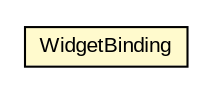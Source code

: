 #!/usr/local/bin/dot
#
# Class diagram 
# Generated by UMLGraph version R5_6-24-gf6e263 (http://www.umlgraph.org/)
#

digraph G {
	edge [fontname="arial",fontsize=10,labelfontname="arial",labelfontsize=10];
	node [fontname="arial",fontsize=10,shape=plaintext];
	nodesep=0.25;
	ranksep=0.5;
	rankdir=LR;
	// org.turbogwt.mvp.databind.client.DatabindViewEngine.WidgetBinding
	c532 [label=<<table title="org.turbogwt.mvp.databind.client.DatabindViewEngine.WidgetBinding" border="0" cellborder="1" cellspacing="0" cellpadding="2" port="p" bgcolor="lemonChiffon" href="./DatabindViewEngine.WidgetBinding.html">
		<tr><td><table border="0" cellspacing="0" cellpadding="1">
<tr><td align="center" balign="center"> WidgetBinding </td></tr>
		</table></td></tr>
		</table>>, URL="./DatabindViewEngine.WidgetBinding.html", fontname="arial", fontcolor="black", fontsize=10.0];
}

